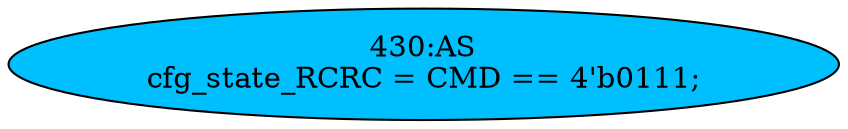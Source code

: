 strict digraph "" {
	node [label="\N"];
	"430:AS"	 [ast="<pyverilog.vparser.ast.Assign object at 0x7f1e4d7a23d0>",
		def_var="['cfg_state_RCRC']",
		fillcolor=deepskyblue,
		label="430:AS
cfg_state_RCRC = CMD == 4'b0111;",
		statements="[]",
		style=filled,
		typ=Assign,
		use_var="['CMD']"];
}
